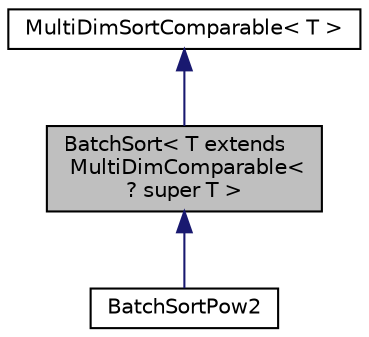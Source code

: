 digraph "BatchSort&lt; T extends MultiDimComparable&lt;? super T &gt;"
{
 // INTERACTIVE_SVG=YES
  bgcolor="transparent";
  edge [fontname="Helvetica",fontsize="10",labelfontname="Helvetica",labelfontsize="10"];
  node [fontname="Helvetica",fontsize="10",shape=record];
  Node0 [label="BatchSort\< T extends\l MultiDimComparable\<\l? super T \>",height=0.2,width=0.4,color="black", fillcolor="grey75", style="filled", fontcolor="black"];
  Node1 -> Node0 [dir="back",color="midnightblue",fontsize="10",style="solid",fontname="Helvetica"];
  Node1 [label="MultiDimSortComparable\< T \>",height=0.2,width=0.4,color="black",URL="$de/d89/interfaceumontreal_1_1ssj_1_1util_1_1sort_1_1MultiDimSortComparable.html"];
  Node0 -> Node2 [dir="back",color="midnightblue",fontsize="10",style="solid",fontname="Helvetica"];
  Node2 [label="BatchSortPow2",height=0.2,width=0.4,color="black",URL="$dd/d29/classumontreal_1_1ssj_1_1util_1_1sort_1_1BatchSortPow2.html",tooltip="This is a subclass of BatchSort for which the batch numbers  are always powers of 2..."];
}
